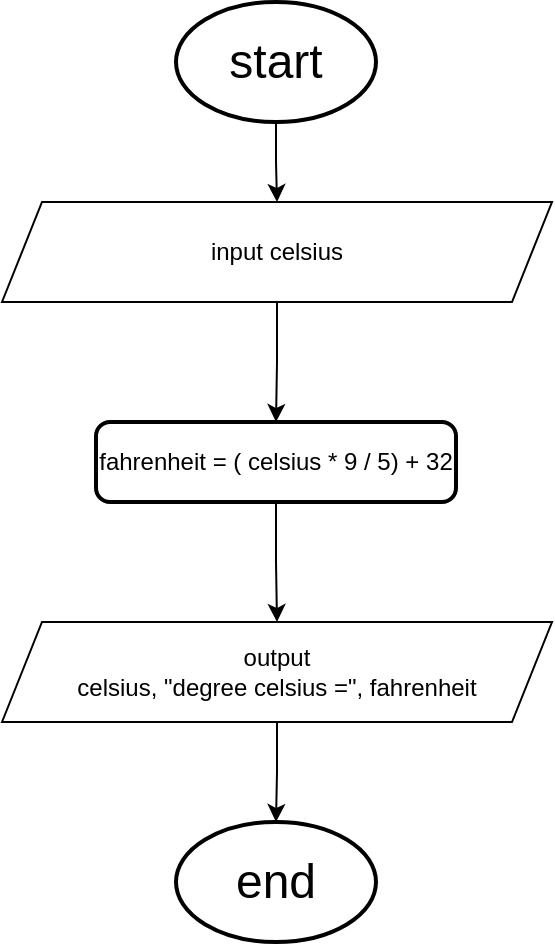 <mxfile version="25.0.3">
  <diagram name="Page-1" id="mG-DpSTD5DdRA4HnoziG">
    <mxGraphModel dx="1434" dy="746" grid="1" gridSize="10" guides="1" tooltips="1" connect="1" arrows="1" fold="1" page="1" pageScale="1" pageWidth="850" pageHeight="1100" math="0" shadow="0">
      <root>
        <mxCell id="0" />
        <mxCell id="1" parent="0" />
        <mxCell id="ccSqcdBcKqRNXd-rNVCH-6" style="edgeStyle=orthogonalEdgeStyle;rounded=0;orthogonalLoop=1;jettySize=auto;html=1;entryX=0.5;entryY=0;entryDx=0;entryDy=0;" edge="1" parent="1" source="ccSqcdBcKqRNXd-rNVCH-1" target="ccSqcdBcKqRNXd-rNVCH-3">
          <mxGeometry relative="1" as="geometry" />
        </mxCell>
        <mxCell id="ccSqcdBcKqRNXd-rNVCH-1" value="&lt;font style=&quot;font-size: 24px;&quot;&gt;start&lt;/font&gt;" style="strokeWidth=2;html=1;shape=mxgraph.flowchart.start_1;whiteSpace=wrap;" vertex="1" parent="1">
          <mxGeometry x="375" y="40" width="100" height="60" as="geometry" />
        </mxCell>
        <mxCell id="ccSqcdBcKqRNXd-rNVCH-2" value="&lt;font style=&quot;font-size: 24px;&quot;&gt;end&lt;/font&gt;" style="strokeWidth=2;html=1;shape=mxgraph.flowchart.start_1;whiteSpace=wrap;" vertex="1" parent="1">
          <mxGeometry x="375" y="450" width="100" height="60" as="geometry" />
        </mxCell>
        <mxCell id="ccSqcdBcKqRNXd-rNVCH-7" style="edgeStyle=orthogonalEdgeStyle;rounded=0;orthogonalLoop=1;jettySize=auto;html=1;entryX=0.5;entryY=0;entryDx=0;entryDy=0;" edge="1" parent="1" source="ccSqcdBcKqRNXd-rNVCH-3" target="ccSqcdBcKqRNXd-rNVCH-4">
          <mxGeometry relative="1" as="geometry" />
        </mxCell>
        <mxCell id="ccSqcdBcKqRNXd-rNVCH-3" value="input celsius" style="shape=parallelogram;perimeter=parallelogramPerimeter;whiteSpace=wrap;html=1;fixedSize=1;" vertex="1" parent="1">
          <mxGeometry x="288" y="140" width="275" height="50" as="geometry" />
        </mxCell>
        <mxCell id="ccSqcdBcKqRNXd-rNVCH-8" style="edgeStyle=orthogonalEdgeStyle;rounded=0;orthogonalLoop=1;jettySize=auto;html=1;entryX=0.5;entryY=0;entryDx=0;entryDy=0;" edge="1" parent="1" source="ccSqcdBcKqRNXd-rNVCH-4" target="ccSqcdBcKqRNXd-rNVCH-5">
          <mxGeometry relative="1" as="geometry" />
        </mxCell>
        <mxCell id="ccSqcdBcKqRNXd-rNVCH-4" value="fahrenheit = ( celsius * 9 / 5) + 32" style="rounded=1;whiteSpace=wrap;html=1;absoluteArcSize=1;arcSize=14;strokeWidth=2;" vertex="1" parent="1">
          <mxGeometry x="335" y="250" width="180" height="40" as="geometry" />
        </mxCell>
        <mxCell id="ccSqcdBcKqRNXd-rNVCH-5" value="output&lt;div&gt;celsius, &quot;degree celsius =&quot;, fahrenheit&lt;/div&gt;" style="shape=parallelogram;perimeter=parallelogramPerimeter;whiteSpace=wrap;html=1;fixedSize=1;" vertex="1" parent="1">
          <mxGeometry x="288" y="350" width="275" height="50" as="geometry" />
        </mxCell>
        <mxCell id="ccSqcdBcKqRNXd-rNVCH-9" style="edgeStyle=orthogonalEdgeStyle;rounded=0;orthogonalLoop=1;jettySize=auto;html=1;entryX=0.5;entryY=0;entryDx=0;entryDy=0;entryPerimeter=0;" edge="1" parent="1" source="ccSqcdBcKqRNXd-rNVCH-5" target="ccSqcdBcKqRNXd-rNVCH-2">
          <mxGeometry relative="1" as="geometry" />
        </mxCell>
      </root>
    </mxGraphModel>
  </diagram>
</mxfile>
